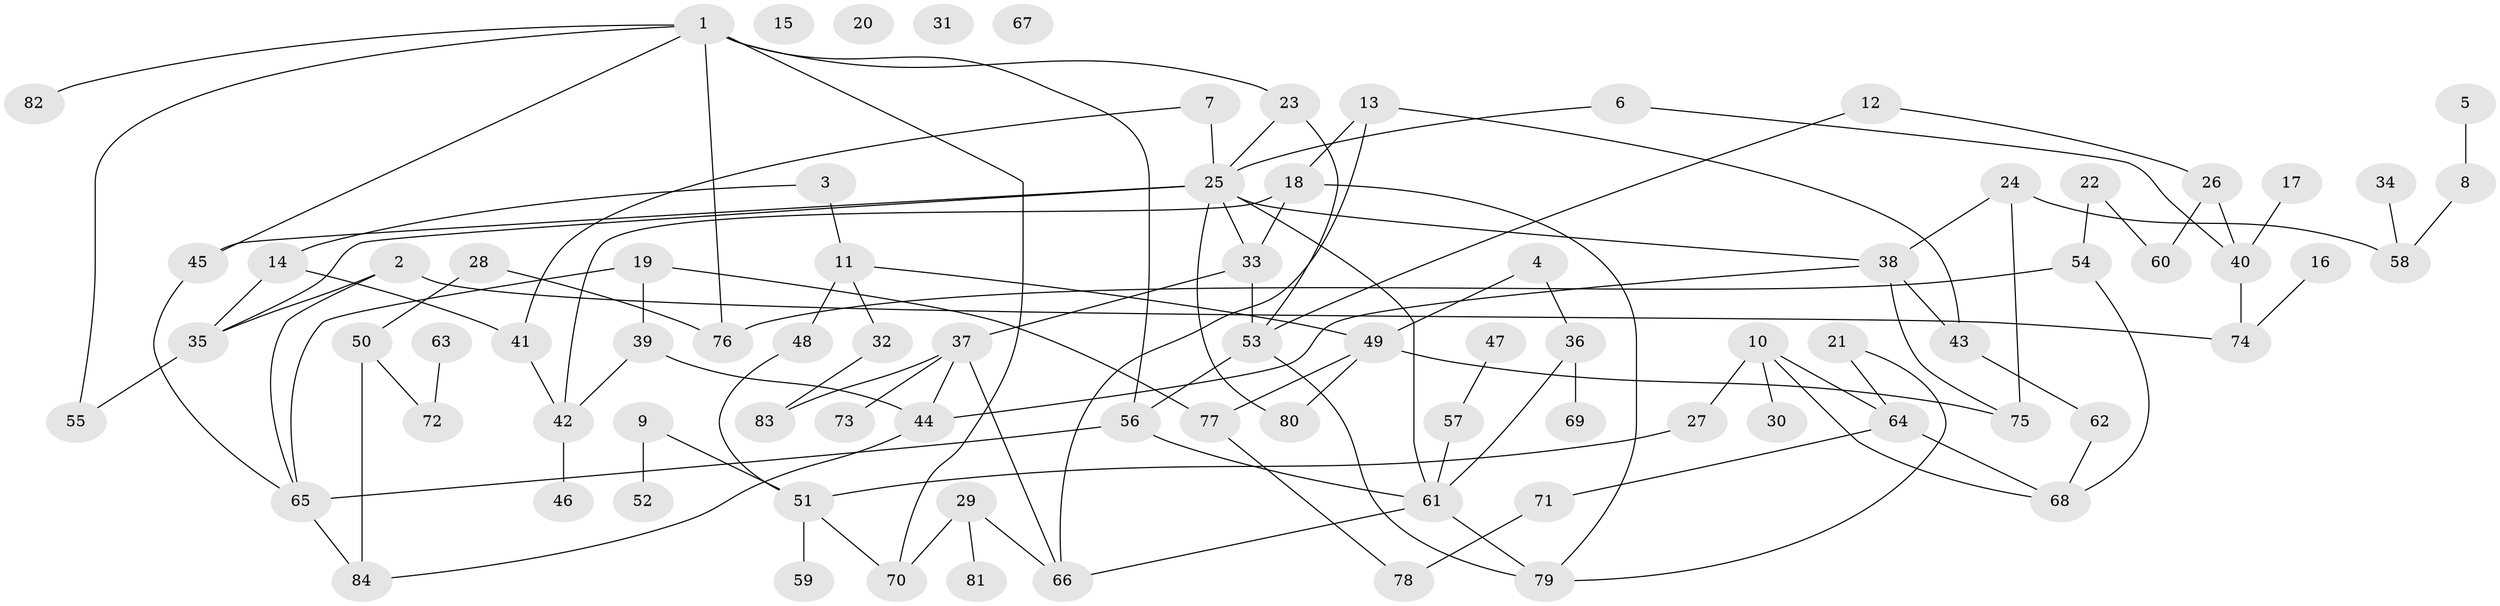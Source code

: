 // Generated by graph-tools (version 1.1) at 2025/00/03/09/25 03:00:41]
// undirected, 84 vertices, 114 edges
graph export_dot {
graph [start="1"]
  node [color=gray90,style=filled];
  1;
  2;
  3;
  4;
  5;
  6;
  7;
  8;
  9;
  10;
  11;
  12;
  13;
  14;
  15;
  16;
  17;
  18;
  19;
  20;
  21;
  22;
  23;
  24;
  25;
  26;
  27;
  28;
  29;
  30;
  31;
  32;
  33;
  34;
  35;
  36;
  37;
  38;
  39;
  40;
  41;
  42;
  43;
  44;
  45;
  46;
  47;
  48;
  49;
  50;
  51;
  52;
  53;
  54;
  55;
  56;
  57;
  58;
  59;
  60;
  61;
  62;
  63;
  64;
  65;
  66;
  67;
  68;
  69;
  70;
  71;
  72;
  73;
  74;
  75;
  76;
  77;
  78;
  79;
  80;
  81;
  82;
  83;
  84;
  1 -- 23;
  1 -- 45;
  1 -- 55;
  1 -- 56;
  1 -- 70;
  1 -- 76;
  1 -- 82;
  2 -- 35;
  2 -- 65;
  2 -- 74;
  3 -- 11;
  3 -- 14;
  4 -- 36;
  4 -- 49;
  5 -- 8;
  6 -- 25;
  6 -- 40;
  7 -- 25;
  7 -- 41;
  8 -- 58;
  9 -- 51;
  9 -- 52;
  10 -- 27;
  10 -- 30;
  10 -- 64;
  10 -- 68;
  11 -- 32;
  11 -- 48;
  11 -- 49;
  12 -- 26;
  12 -- 53;
  13 -- 18;
  13 -- 43;
  13 -- 66;
  14 -- 35;
  14 -- 41;
  16 -- 74;
  17 -- 40;
  18 -- 33;
  18 -- 42;
  18 -- 79;
  19 -- 39;
  19 -- 65;
  19 -- 77;
  21 -- 64;
  21 -- 79;
  22 -- 54;
  22 -- 60;
  23 -- 25;
  23 -- 53;
  24 -- 38;
  24 -- 58;
  24 -- 75;
  25 -- 33;
  25 -- 35;
  25 -- 38;
  25 -- 45;
  25 -- 61;
  25 -- 80;
  26 -- 40;
  26 -- 60;
  27 -- 51;
  28 -- 50;
  28 -- 76;
  29 -- 66;
  29 -- 70;
  29 -- 81;
  32 -- 83;
  33 -- 37;
  33 -- 53;
  34 -- 58;
  35 -- 55;
  36 -- 61;
  36 -- 69;
  37 -- 44;
  37 -- 66;
  37 -- 73;
  37 -- 83;
  38 -- 43;
  38 -- 44;
  38 -- 75;
  39 -- 42;
  39 -- 44;
  40 -- 74;
  41 -- 42;
  42 -- 46;
  43 -- 62;
  44 -- 84;
  45 -- 65;
  47 -- 57;
  48 -- 51;
  49 -- 75;
  49 -- 77;
  49 -- 80;
  50 -- 72;
  50 -- 84;
  51 -- 59;
  51 -- 70;
  53 -- 56;
  53 -- 79;
  54 -- 68;
  54 -- 76;
  56 -- 61;
  56 -- 65;
  57 -- 61;
  61 -- 66;
  61 -- 79;
  62 -- 68;
  63 -- 72;
  64 -- 68;
  64 -- 71;
  65 -- 84;
  71 -- 78;
  77 -- 78;
}
